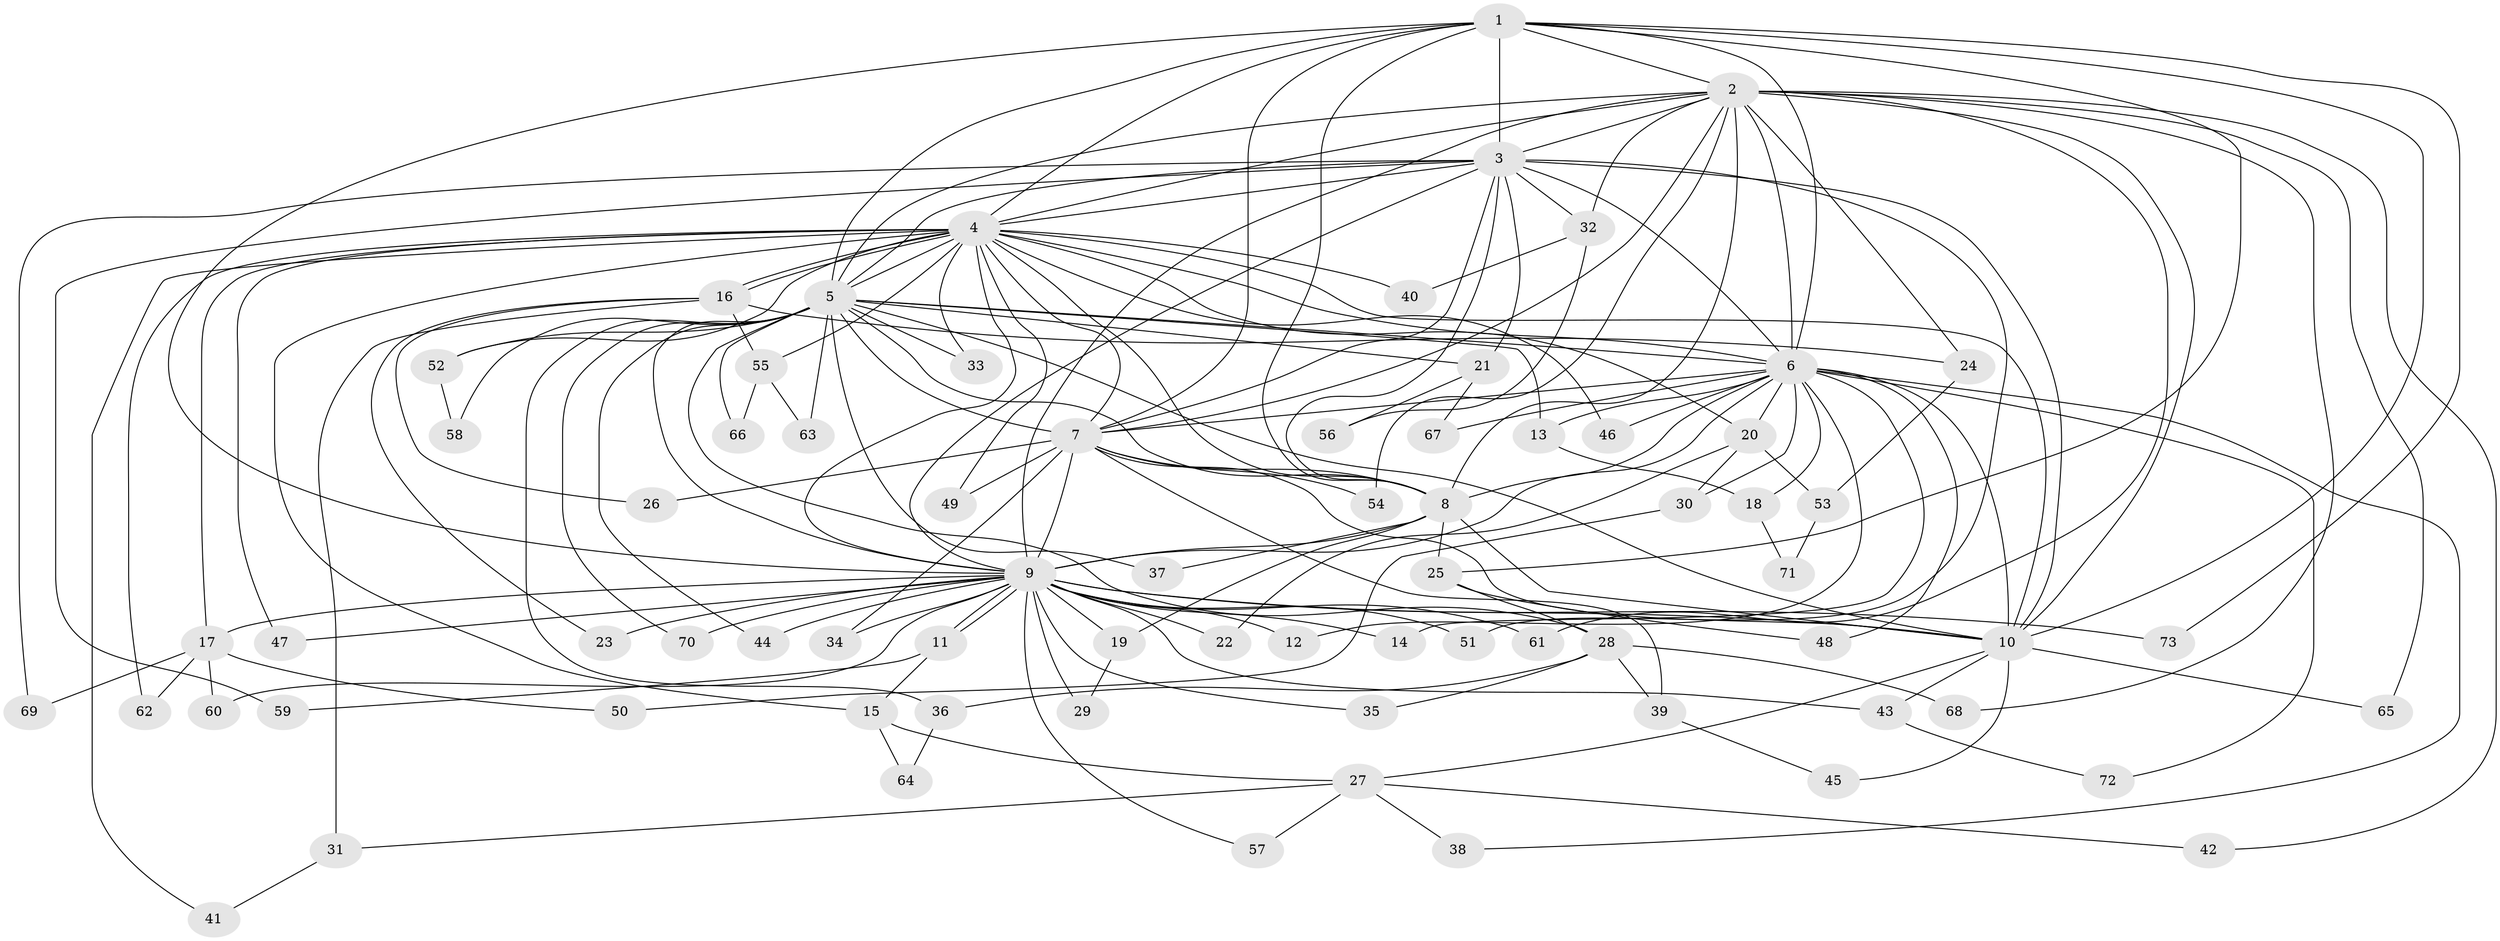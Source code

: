 // Generated by graph-tools (version 1.1) at 2025/35/03/09/25 02:35:07]
// undirected, 73 vertices, 171 edges
graph export_dot {
graph [start="1"]
  node [color=gray90,style=filled];
  1;
  2;
  3;
  4;
  5;
  6;
  7;
  8;
  9;
  10;
  11;
  12;
  13;
  14;
  15;
  16;
  17;
  18;
  19;
  20;
  21;
  22;
  23;
  24;
  25;
  26;
  27;
  28;
  29;
  30;
  31;
  32;
  33;
  34;
  35;
  36;
  37;
  38;
  39;
  40;
  41;
  42;
  43;
  44;
  45;
  46;
  47;
  48;
  49;
  50;
  51;
  52;
  53;
  54;
  55;
  56;
  57;
  58;
  59;
  60;
  61;
  62;
  63;
  64;
  65;
  66;
  67;
  68;
  69;
  70;
  71;
  72;
  73;
  1 -- 2;
  1 -- 3;
  1 -- 4;
  1 -- 5;
  1 -- 6;
  1 -- 7;
  1 -- 8;
  1 -- 9;
  1 -- 10;
  1 -- 25;
  1 -- 73;
  2 -- 3;
  2 -- 4;
  2 -- 5;
  2 -- 6;
  2 -- 7;
  2 -- 8;
  2 -- 9;
  2 -- 10;
  2 -- 24;
  2 -- 32;
  2 -- 42;
  2 -- 54;
  2 -- 61;
  2 -- 65;
  2 -- 68;
  3 -- 4;
  3 -- 5;
  3 -- 6;
  3 -- 7;
  3 -- 8;
  3 -- 9;
  3 -- 10;
  3 -- 21;
  3 -- 32;
  3 -- 51;
  3 -- 59;
  3 -- 69;
  4 -- 5;
  4 -- 6;
  4 -- 7;
  4 -- 8;
  4 -- 9;
  4 -- 10;
  4 -- 15;
  4 -- 16;
  4 -- 16;
  4 -- 17;
  4 -- 20;
  4 -- 33;
  4 -- 40;
  4 -- 41;
  4 -- 46;
  4 -- 47;
  4 -- 49;
  4 -- 52;
  4 -- 55;
  4 -- 62;
  5 -- 6;
  5 -- 7;
  5 -- 8;
  5 -- 9;
  5 -- 10;
  5 -- 13;
  5 -- 21;
  5 -- 28;
  5 -- 33;
  5 -- 36;
  5 -- 37;
  5 -- 44;
  5 -- 52;
  5 -- 58;
  5 -- 63;
  5 -- 66;
  5 -- 70;
  6 -- 7;
  6 -- 8;
  6 -- 9;
  6 -- 10;
  6 -- 12;
  6 -- 13;
  6 -- 14;
  6 -- 18;
  6 -- 20;
  6 -- 30;
  6 -- 38;
  6 -- 46;
  6 -- 48;
  6 -- 67;
  6 -- 72;
  7 -- 8;
  7 -- 9;
  7 -- 10;
  7 -- 26;
  7 -- 34;
  7 -- 39;
  7 -- 49;
  7 -- 54;
  8 -- 9;
  8 -- 10;
  8 -- 19;
  8 -- 25;
  8 -- 37;
  9 -- 10;
  9 -- 11;
  9 -- 11;
  9 -- 12;
  9 -- 14;
  9 -- 17;
  9 -- 19;
  9 -- 22;
  9 -- 23;
  9 -- 29;
  9 -- 34;
  9 -- 35;
  9 -- 43;
  9 -- 44;
  9 -- 47;
  9 -- 51;
  9 -- 57;
  9 -- 60;
  9 -- 61;
  9 -- 70;
  9 -- 73;
  10 -- 27;
  10 -- 43;
  10 -- 45;
  10 -- 65;
  11 -- 15;
  11 -- 59;
  13 -- 18;
  15 -- 27;
  15 -- 64;
  16 -- 23;
  16 -- 24;
  16 -- 26;
  16 -- 31;
  16 -- 55;
  17 -- 50;
  17 -- 60;
  17 -- 62;
  17 -- 69;
  18 -- 71;
  19 -- 29;
  20 -- 22;
  20 -- 30;
  20 -- 53;
  21 -- 56;
  21 -- 67;
  24 -- 53;
  25 -- 28;
  25 -- 48;
  27 -- 31;
  27 -- 38;
  27 -- 42;
  27 -- 57;
  28 -- 35;
  28 -- 36;
  28 -- 39;
  28 -- 68;
  30 -- 50;
  31 -- 41;
  32 -- 40;
  32 -- 56;
  36 -- 64;
  39 -- 45;
  43 -- 72;
  52 -- 58;
  53 -- 71;
  55 -- 63;
  55 -- 66;
}
